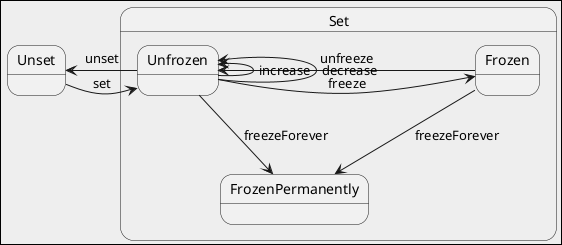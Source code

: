 @startuml

' https://plantuml.com/state-diagram

' https://plantuml-documentation.readthedocs.io/en/latest/formatting/all-skin-params.html
skinparam {
  'global font
  'DefaultFontName Consolas
  DefaultFontName Monaco
  'DefaultFontName Lucida Console
  'DefaultMonospacedFontName Consolas
  'DefaultFontStyle bold
  
  'diagram scope style
  DiagramBorderThickness 1
  DiagramBorderColor black
  'BackgroundColor transparent
  BackgroundColor #eeeeee
  PageMargin 10
}

scale max 2048 width

state Unset

state Set {
  state Unfrozen
  state Frozen
  state FrozenPermanently
}


Unset -right-> Unfrozen : set
Unfrozen -right-> Frozen : freeze
Unset <-- Unfrozen : unset
Unfrozen -up-> Unfrozen : increase
Unfrozen -up-> Unfrozen : decrease
Unfrozen <-- Frozen : unfreeze
Unfrozen -right-> FrozenPermanently : freezeForever
Frozen -down-> FrozenPermanently : freezeForever


@enduml